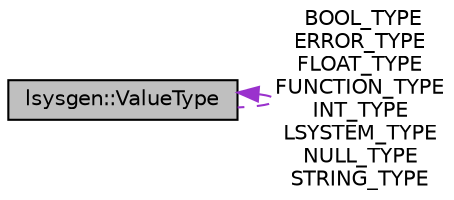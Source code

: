 digraph "lsysgen::ValueType"
{
 // LATEX_PDF_SIZE
  edge [fontname="Helvetica",fontsize="10",labelfontname="Helvetica",labelfontsize="10"];
  node [fontname="Helvetica",fontsize="10",shape=record];
  Node1 [label="lsysgen::ValueType",height=0.2,width=0.4,color="black", fillcolor="grey75", style="filled", fontcolor="black",tooltip=" "];
  Node1 -> Node1 [dir="back",color="darkorchid3",fontsize="10",style="dashed",label=" BOOL_TYPE\nERROR_TYPE\nFLOAT_TYPE\nFUNCTION_TYPE\nINT_TYPE\nLSYSTEM_TYPE\nNULL_TYPE\nSTRING_TYPE" ,fontname="Helvetica"];
}
